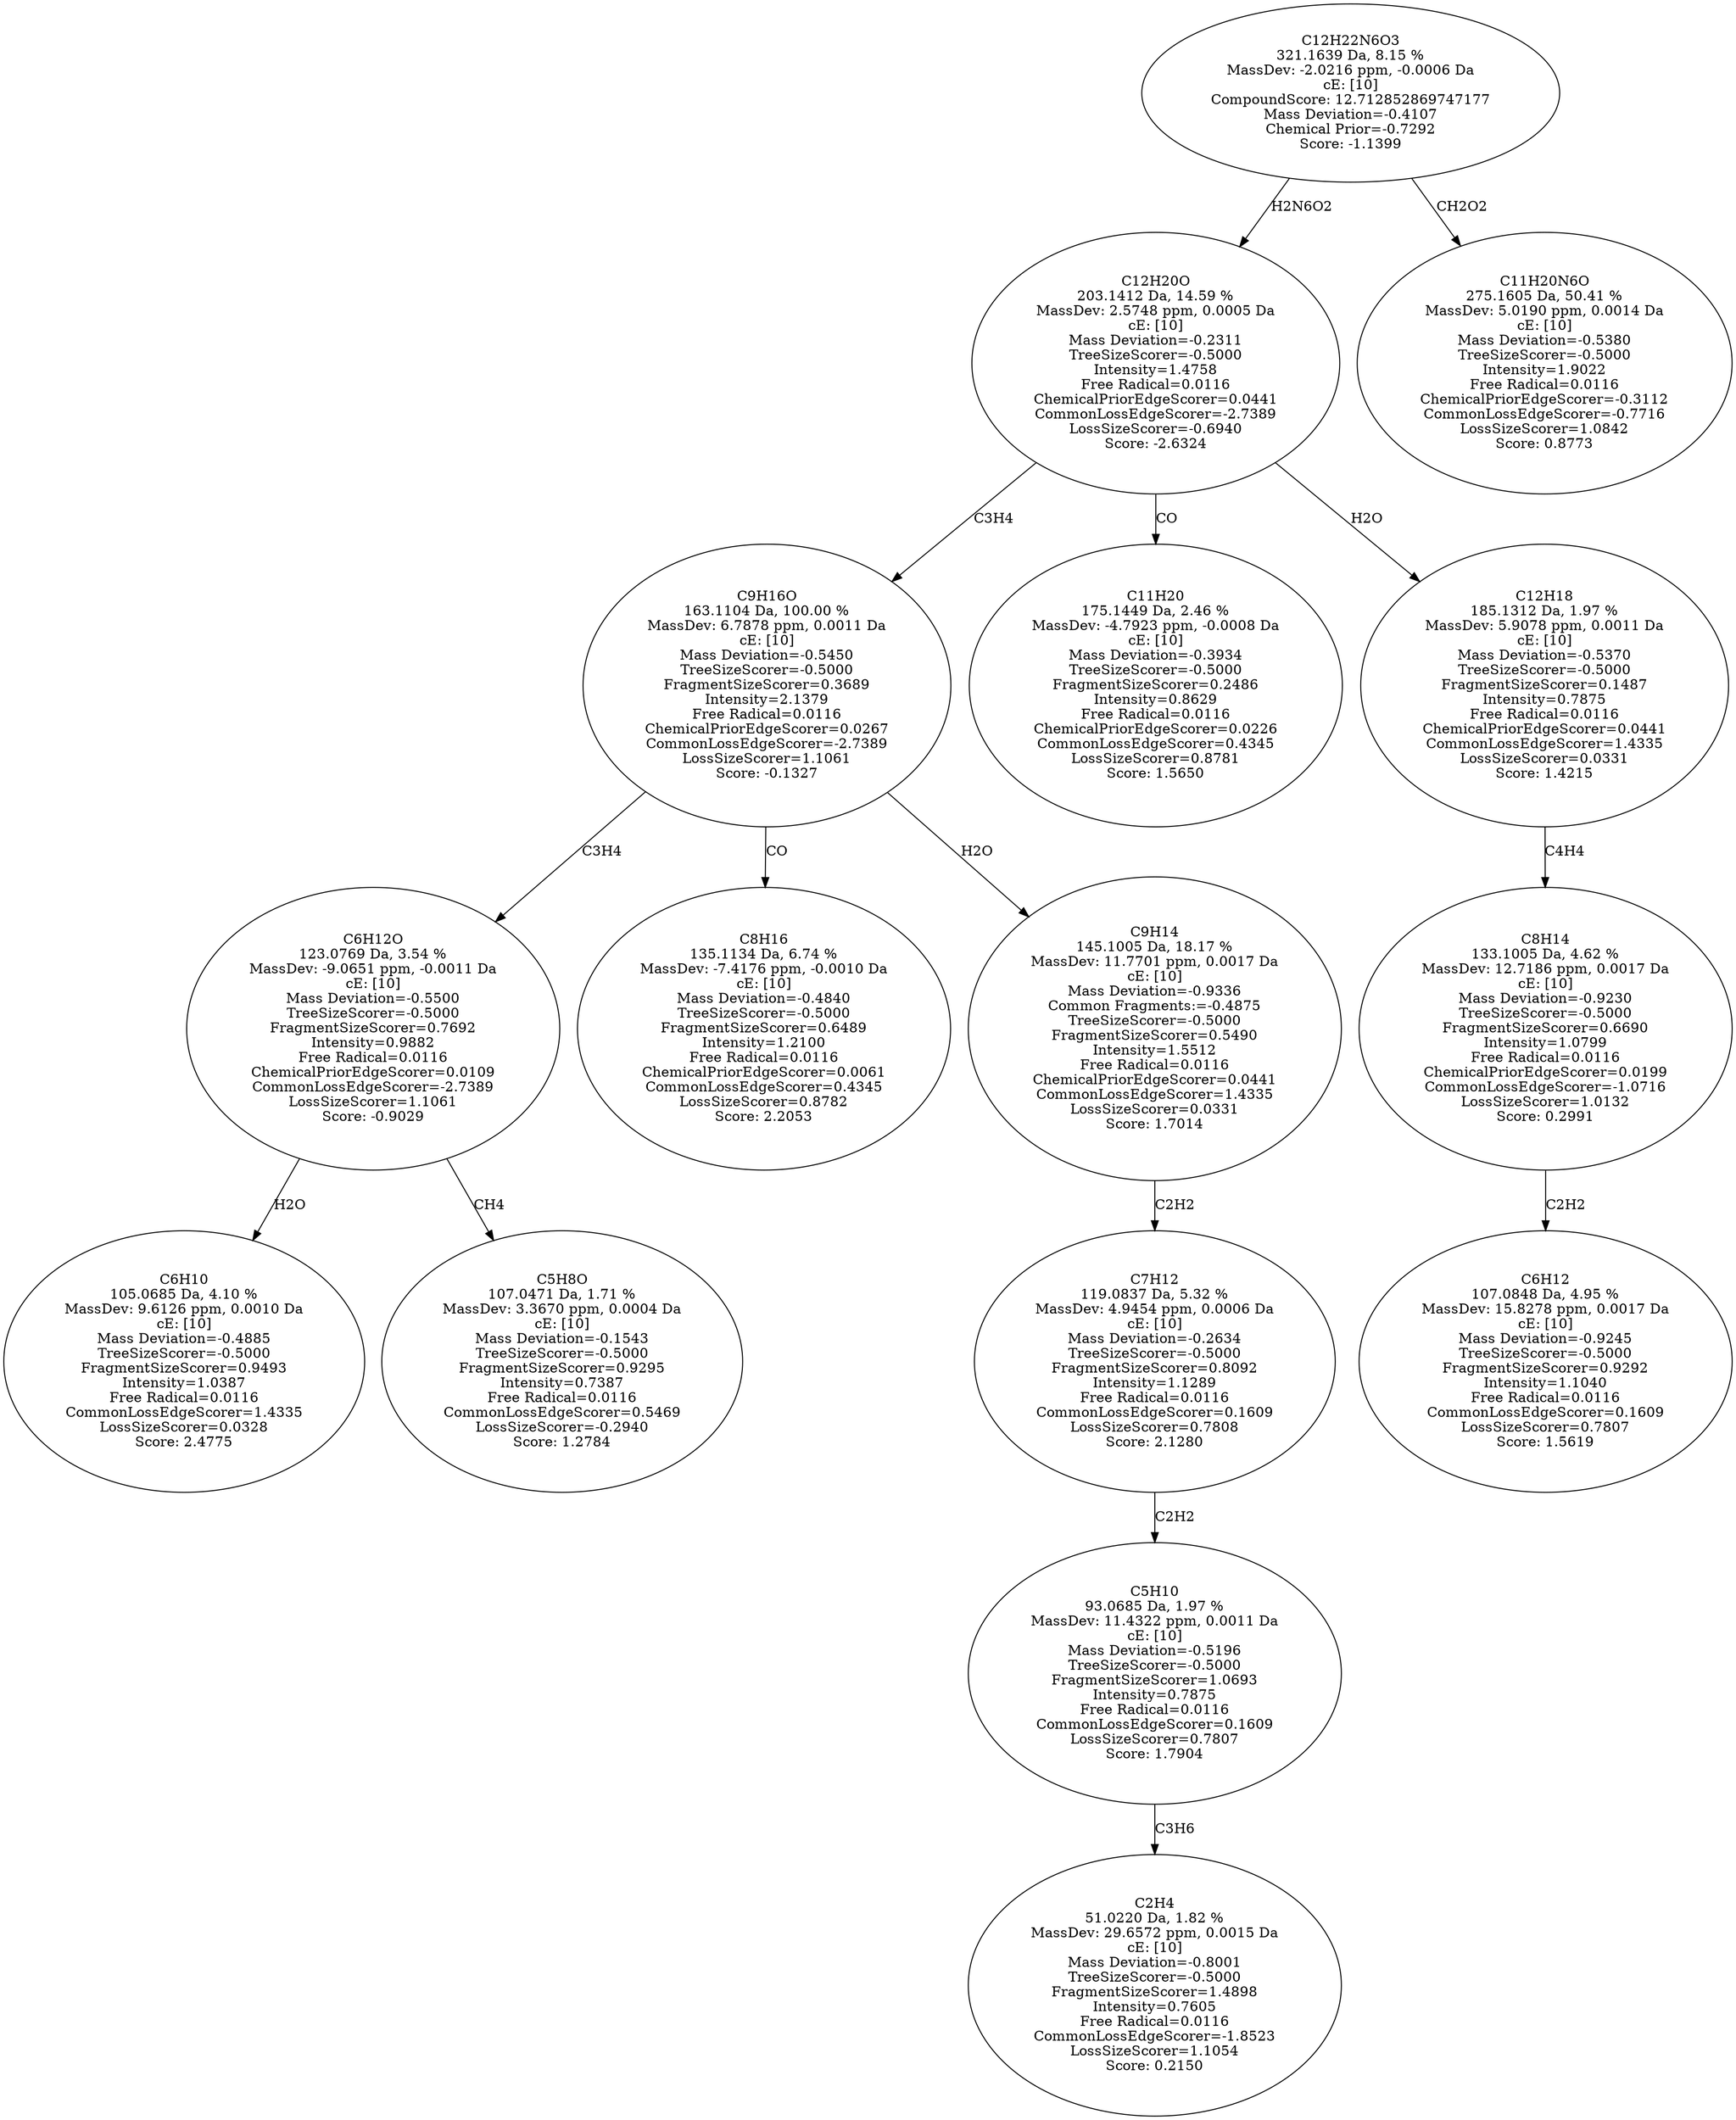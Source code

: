 strict digraph {
v1 [label="C6H10\n105.0685 Da, 4.10 %\nMassDev: 9.6126 ppm, 0.0010 Da\ncE: [10]\nMass Deviation=-0.4885\nTreeSizeScorer=-0.5000\nFragmentSizeScorer=0.9493\nIntensity=1.0387\nFree Radical=0.0116\nCommonLossEdgeScorer=1.4335\nLossSizeScorer=0.0328\nScore: 2.4775"];
v2 [label="C5H8O\n107.0471 Da, 1.71 %\nMassDev: 3.3670 ppm, 0.0004 Da\ncE: [10]\nMass Deviation=-0.1543\nTreeSizeScorer=-0.5000\nFragmentSizeScorer=0.9295\nIntensity=0.7387\nFree Radical=0.0116\nCommonLossEdgeScorer=0.5469\nLossSizeScorer=-0.2940\nScore: 1.2784"];
v3 [label="C6H12O\n123.0769 Da, 3.54 %\nMassDev: -9.0651 ppm, -0.0011 Da\ncE: [10]\nMass Deviation=-0.5500\nTreeSizeScorer=-0.5000\nFragmentSizeScorer=0.7692\nIntensity=0.9882\nFree Radical=0.0116\nChemicalPriorEdgeScorer=0.0109\nCommonLossEdgeScorer=-2.7389\nLossSizeScorer=1.1061\nScore: -0.9029"];
v4 [label="C8H16\n135.1134 Da, 6.74 %\nMassDev: -7.4176 ppm, -0.0010 Da\ncE: [10]\nMass Deviation=-0.4840\nTreeSizeScorer=-0.5000\nFragmentSizeScorer=0.6489\nIntensity=1.2100\nFree Radical=0.0116\nChemicalPriorEdgeScorer=0.0061\nCommonLossEdgeScorer=0.4345\nLossSizeScorer=0.8782\nScore: 2.2053"];
v5 [label="C2H4\n51.0220 Da, 1.82 %\nMassDev: 29.6572 ppm, 0.0015 Da\ncE: [10]\nMass Deviation=-0.8001\nTreeSizeScorer=-0.5000\nFragmentSizeScorer=1.4898\nIntensity=0.7605\nFree Radical=0.0116\nCommonLossEdgeScorer=-1.8523\nLossSizeScorer=1.1054\nScore: 0.2150"];
v6 [label="C5H10\n93.0685 Da, 1.97 %\nMassDev: 11.4322 ppm, 0.0011 Da\ncE: [10]\nMass Deviation=-0.5196\nTreeSizeScorer=-0.5000\nFragmentSizeScorer=1.0693\nIntensity=0.7875\nFree Radical=0.0116\nCommonLossEdgeScorer=0.1609\nLossSizeScorer=0.7807\nScore: 1.7904"];
v7 [label="C7H12\n119.0837 Da, 5.32 %\nMassDev: 4.9454 ppm, 0.0006 Da\ncE: [10]\nMass Deviation=-0.2634\nTreeSizeScorer=-0.5000\nFragmentSizeScorer=0.8092\nIntensity=1.1289\nFree Radical=0.0116\nCommonLossEdgeScorer=0.1609\nLossSizeScorer=0.7808\nScore: 2.1280"];
v8 [label="C9H14\n145.1005 Da, 18.17 %\nMassDev: 11.7701 ppm, 0.0017 Da\ncE: [10]\nMass Deviation=-0.9336\nCommon Fragments:=-0.4875\nTreeSizeScorer=-0.5000\nFragmentSizeScorer=0.5490\nIntensity=1.5512\nFree Radical=0.0116\nChemicalPriorEdgeScorer=0.0441\nCommonLossEdgeScorer=1.4335\nLossSizeScorer=0.0331\nScore: 1.7014"];
v9 [label="C9H16O\n163.1104 Da, 100.00 %\nMassDev: 6.7878 ppm, 0.0011 Da\ncE: [10]\nMass Deviation=-0.5450\nTreeSizeScorer=-0.5000\nFragmentSizeScorer=0.3689\nIntensity=2.1379\nFree Radical=0.0116\nChemicalPriorEdgeScorer=0.0267\nCommonLossEdgeScorer=-2.7389\nLossSizeScorer=1.1061\nScore: -0.1327"];
v10 [label="C11H20\n175.1449 Da, 2.46 %\nMassDev: -4.7923 ppm, -0.0008 Da\ncE: [10]\nMass Deviation=-0.3934\nTreeSizeScorer=-0.5000\nFragmentSizeScorer=0.2486\nIntensity=0.8629\nFree Radical=0.0116\nChemicalPriorEdgeScorer=0.0226\nCommonLossEdgeScorer=0.4345\nLossSizeScorer=0.8781\nScore: 1.5650"];
v11 [label="C6H12\n107.0848 Da, 4.95 %\nMassDev: 15.8278 ppm, 0.0017 Da\ncE: [10]\nMass Deviation=-0.9245\nTreeSizeScorer=-0.5000\nFragmentSizeScorer=0.9292\nIntensity=1.1040\nFree Radical=0.0116\nCommonLossEdgeScorer=0.1609\nLossSizeScorer=0.7807\nScore: 1.5619"];
v12 [label="C8H14\n133.1005 Da, 4.62 %\nMassDev: 12.7186 ppm, 0.0017 Da\ncE: [10]\nMass Deviation=-0.9230\nTreeSizeScorer=-0.5000\nFragmentSizeScorer=0.6690\nIntensity=1.0799\nFree Radical=0.0116\nChemicalPriorEdgeScorer=0.0199\nCommonLossEdgeScorer=-1.0716\nLossSizeScorer=1.0132\nScore: 0.2991"];
v13 [label="C12H18\n185.1312 Da, 1.97 %\nMassDev: 5.9078 ppm, 0.0011 Da\ncE: [10]\nMass Deviation=-0.5370\nTreeSizeScorer=-0.5000\nFragmentSizeScorer=0.1487\nIntensity=0.7875\nFree Radical=0.0116\nChemicalPriorEdgeScorer=0.0441\nCommonLossEdgeScorer=1.4335\nLossSizeScorer=0.0331\nScore: 1.4215"];
v14 [label="C12H20O\n203.1412 Da, 14.59 %\nMassDev: 2.5748 ppm, 0.0005 Da\ncE: [10]\nMass Deviation=-0.2311\nTreeSizeScorer=-0.5000\nIntensity=1.4758\nFree Radical=0.0116\nChemicalPriorEdgeScorer=0.0441\nCommonLossEdgeScorer=-2.7389\nLossSizeScorer=-0.6940\nScore: -2.6324"];
v15 [label="C11H20N6O\n275.1605 Da, 50.41 %\nMassDev: 5.0190 ppm, 0.0014 Da\ncE: [10]\nMass Deviation=-0.5380\nTreeSizeScorer=-0.5000\nIntensity=1.9022\nFree Radical=0.0116\nChemicalPriorEdgeScorer=-0.3112\nCommonLossEdgeScorer=-0.7716\nLossSizeScorer=1.0842\nScore: 0.8773"];
v16 [label="C12H22N6O3\n321.1639 Da, 8.15 %\nMassDev: -2.0216 ppm, -0.0006 Da\ncE: [10]\nCompoundScore: 12.712852869747177\nMass Deviation=-0.4107\nChemical Prior=-0.7292\nScore: -1.1399"];
v3 -> v1 [label="H2O"];
v3 -> v2 [label="CH4"];
v9 -> v3 [label="C3H4"];
v9 -> v4 [label="CO"];
v6 -> v5 [label="C3H6"];
v7 -> v6 [label="C2H2"];
v8 -> v7 [label="C2H2"];
v9 -> v8 [label="H2O"];
v14 -> v9 [label="C3H4"];
v14 -> v10 [label="CO"];
v12 -> v11 [label="C2H2"];
v13 -> v12 [label="C4H4"];
v14 -> v13 [label="H2O"];
v16 -> v14 [label="H2N6O2"];
v16 -> v15 [label="CH2O2"];
}